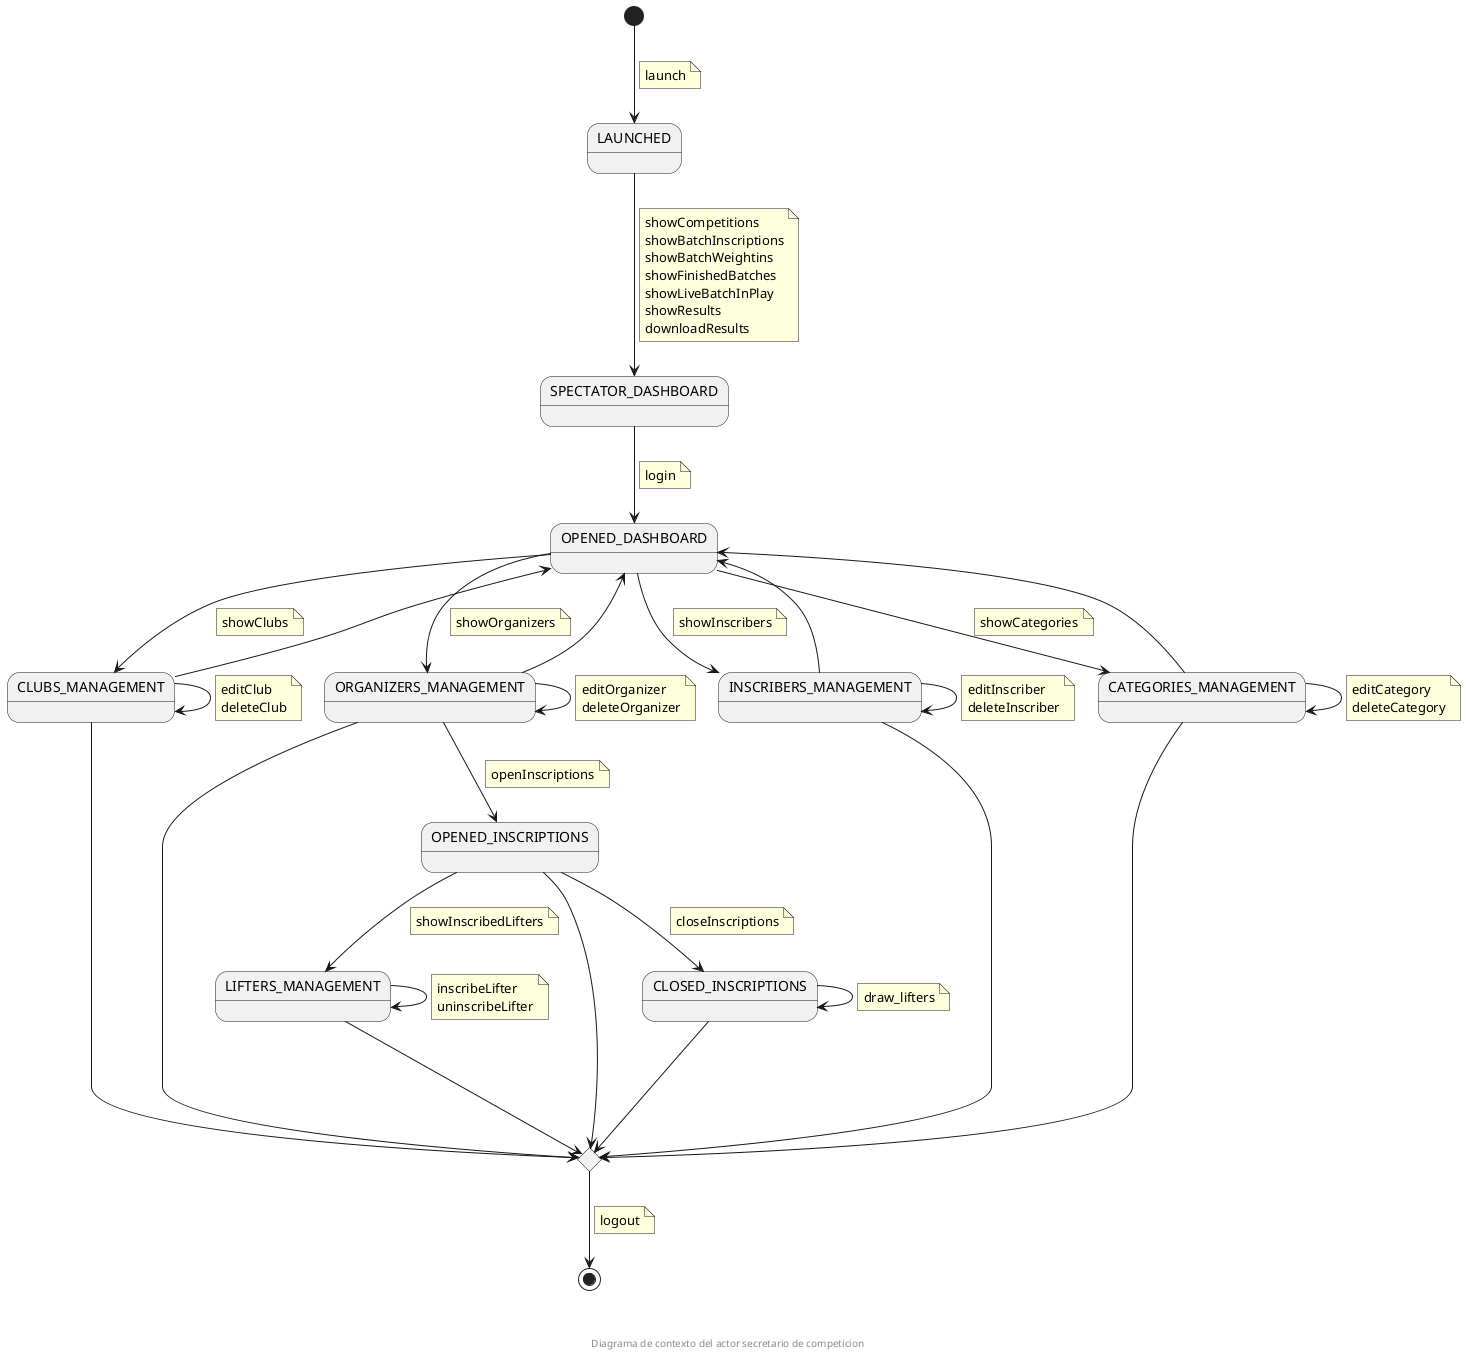 @startuml
state LAUNCHED
state SPECTATOR_DASHBOARD
state OPENED_DASHBOARD
state CLUBS_MANAGEMENT
state ORGANIZERS_MANAGEMENT
state INSCRIBERS_MANAGEMENT
state CATEGORIES_MANAGEMENT
state LIFTERS_MANAGEMENT
state logoutChoice <<choice>>

[*] --> LAUNCHED
note on link
  launch
end note

LAUNCHED --> SPECTATOR_DASHBOARD
note on link
  showCompetitions
  showBatchInscriptions
  showBatchWeightins
  showFinishedBatches
  showLiveBatchInPlay
  showResults
  downloadResults
end note

SPECTATOR_DASHBOARD --> OPENED_DASHBOARD
note on link
  login
end note

OPENED_DASHBOARD --> CLUBS_MANAGEMENT
note on link
  showClubs
end note
CLUBS_MANAGEMENT --> OPENED_DASHBOARD


OPENED_DASHBOARD --> ORGANIZERS_MANAGEMENT
note on link
  showOrganizers
end note

ORGANIZERS_MANAGEMENT --> ORGANIZERS_MANAGEMENT
note on link
  editOrganizer
  deleteOrganizer
end note
ORGANIZERS_MANAGEMENT --> OPENED_DASHBOARD


OPENED_DASHBOARD --> INSCRIBERS_MANAGEMENT
note on link
  showInscribers
end note
INSCRIBERS_MANAGEMENT --> OPENED_DASHBOARD

INSCRIBERS_MANAGEMENT --> INSCRIBERS_MANAGEMENT
note on link
  editInscriber
  deleteInscriber
end note

OPENED_DASHBOARD --> CATEGORIES_MANAGEMENT
note on link
  showCategories
end note

CATEGORIES_MANAGEMENT --> CATEGORIES_MANAGEMENT
note on link
  editCategory
  deleteCategory
end note
CATEGORIES_MANAGEMENT --> OPENED_DASHBOARD


CLUBS_MANAGEMENT --> CLUBS_MANAGEMENT
note on link
  editClub
  deleteClub
end note


LIFTERS_MANAGEMENT --> LIFTERS_MANAGEMENT
note on link
  inscribeLifter
  uninscribeLifter
end note


ORGANIZERS_MANAGEMENT --> OPENED_INSCRIPTIONS
note on link
  openInscriptions
end note


OPENED_INSCRIPTIONS --> LIFTERS_MANAGEMENT
note on link
  showInscribedLifters
end note

OPENED_INSCRIPTIONS --> CLOSED_INSCRIPTIONS
note on link
  closeInscriptions
end note

CLOSED_INSCRIPTIONS --> CLOSED_INSCRIPTIONS
note on link
  draw_lifters
end note

CLUBS_MANAGEMENT ---> logoutChoice
ORGANIZERS_MANAGEMENT ---> logoutChoice
INSCRIBERS_MANAGEMENT ---> logoutChoice
CATEGORIES_MANAGEMENT ---> logoutChoice
OPENED_INSCRIPTIONS ---> logoutChoice
LIFTERS_MANAGEMENT ---> logoutChoice
CLOSED_INSCRIPTIONS ---> logoutChoice

logoutChoice --> [*]
note on link
 logout
end note

footer \n\n\n Diagrama de contexto del actor secretario de competicion
@enduml